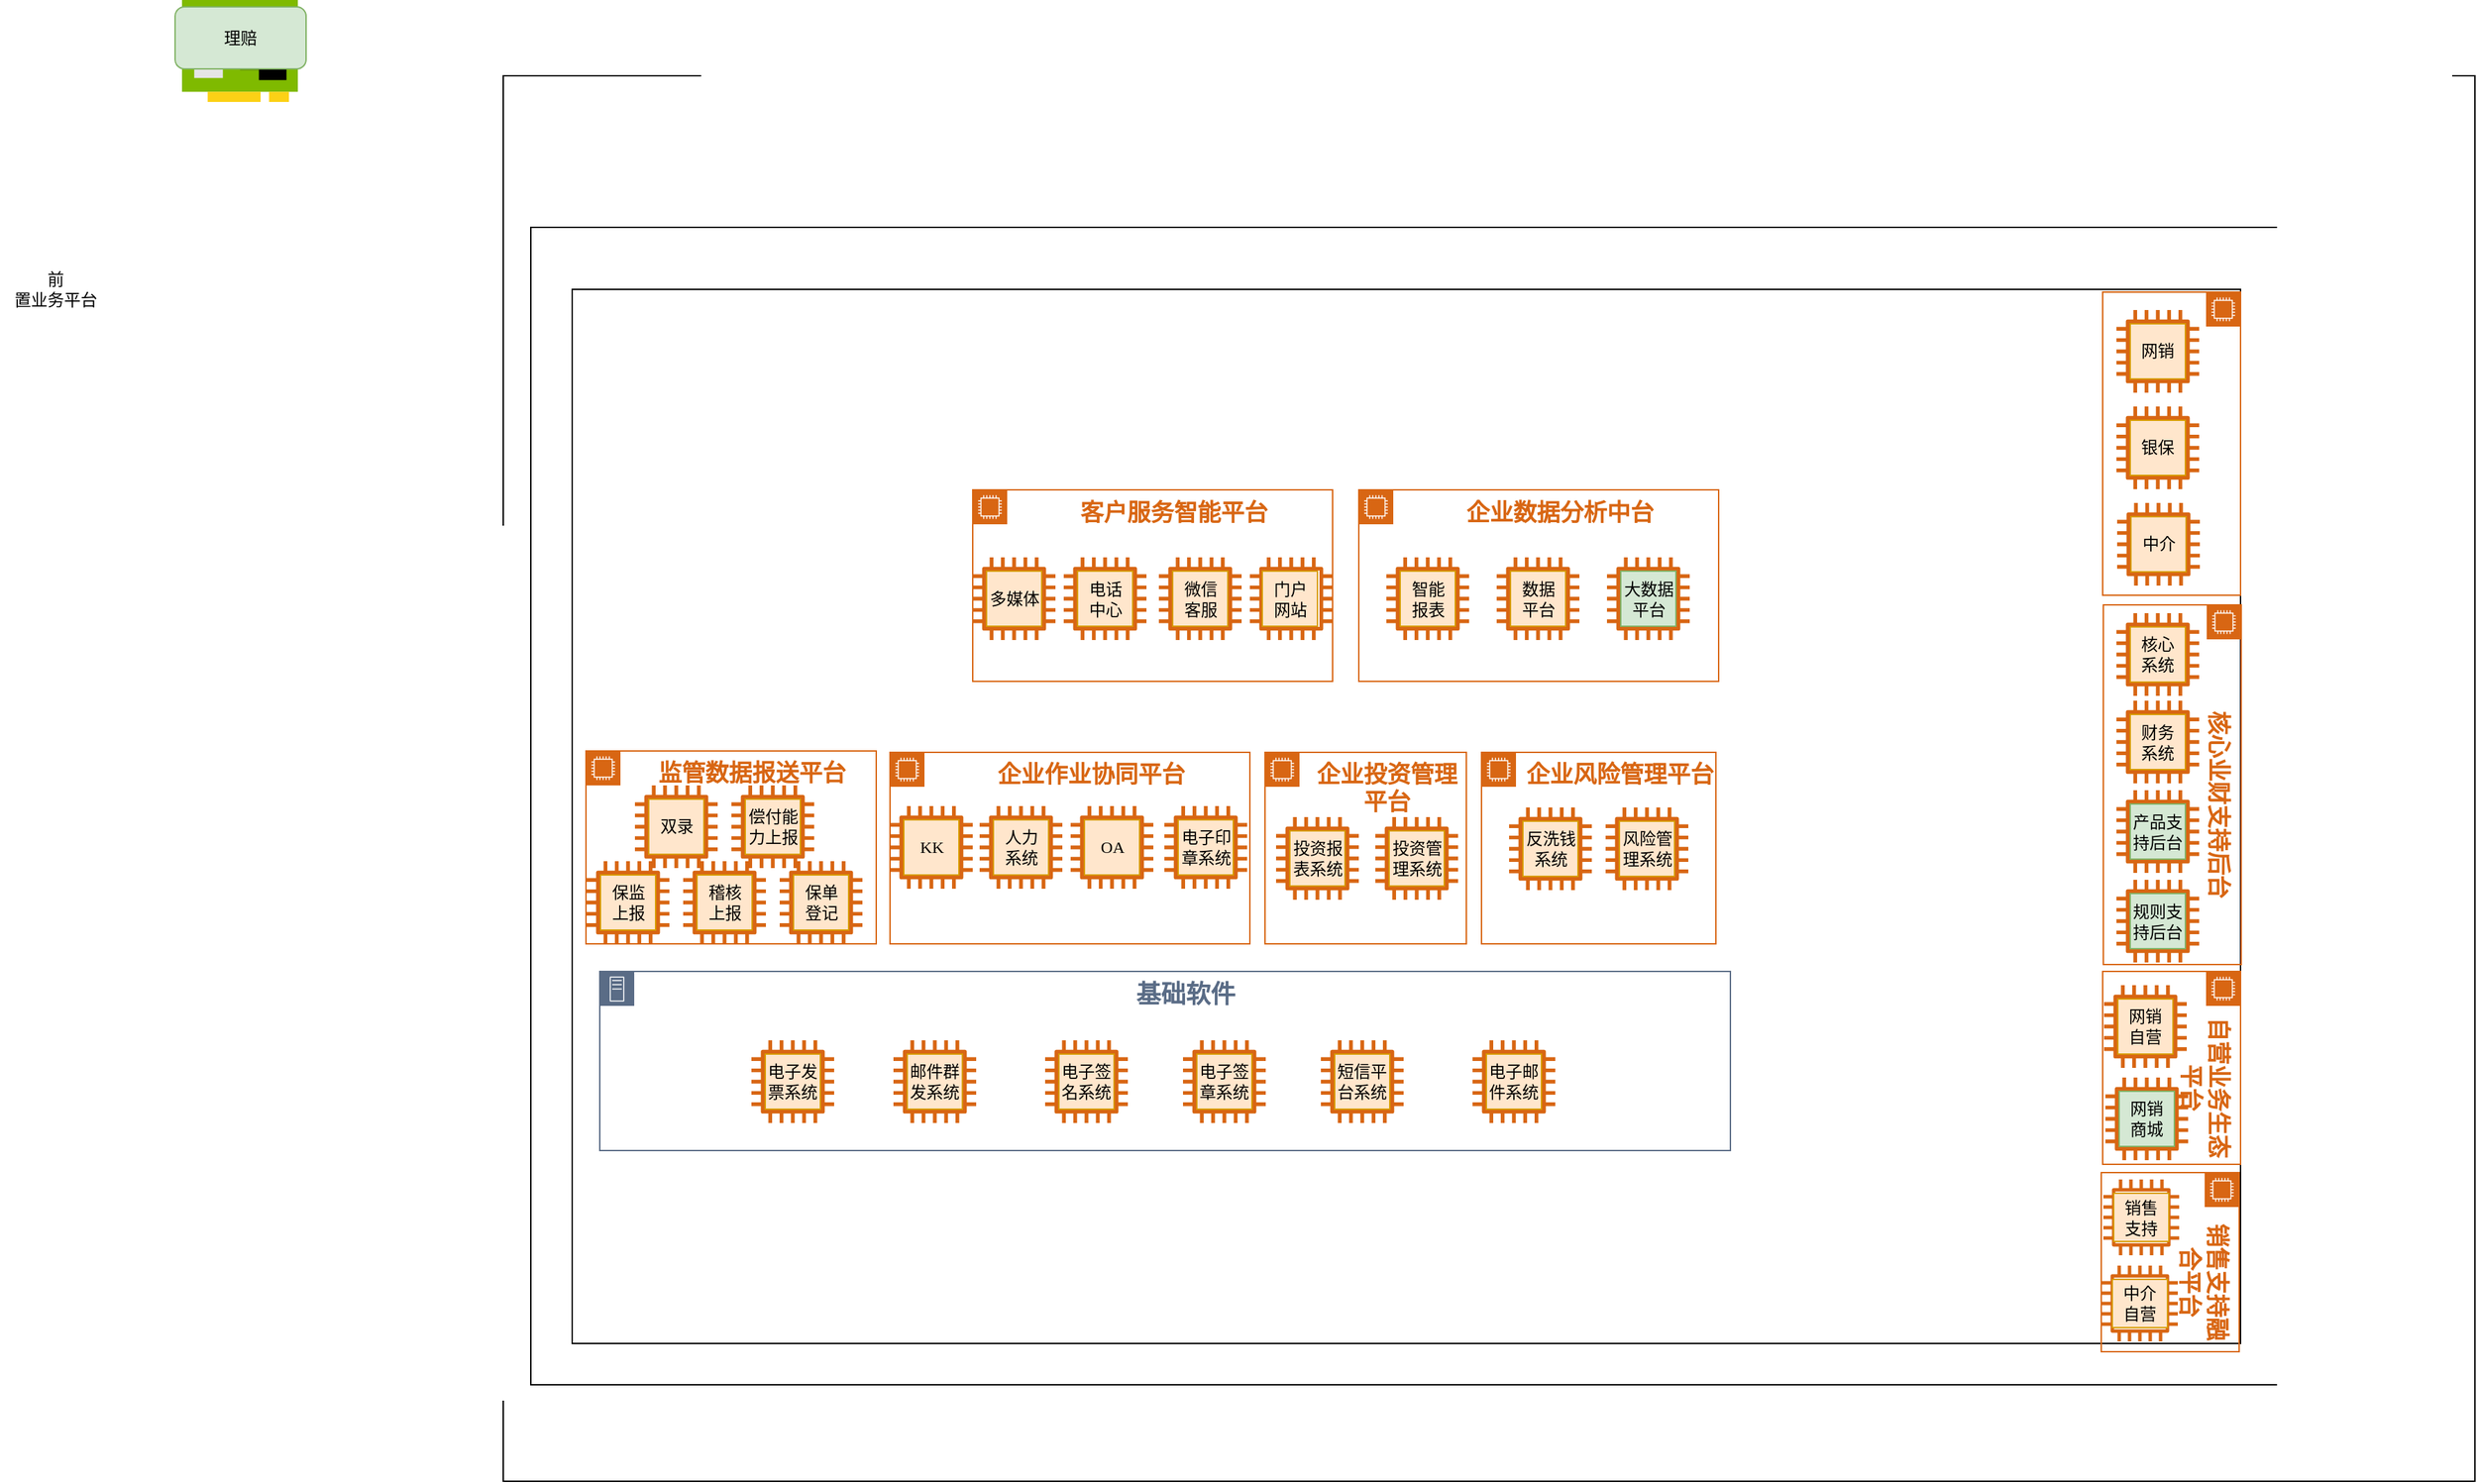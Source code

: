 <mxfile version="14.1.8" type="github">
  <diagram id="sYKwXVKbv2uJBlUBfK5V" name="第 1 页">
    <mxGraphModel dx="1086" dy="554" grid="1" gridSize="10" guides="1" tooltips="1" connect="0" arrows="1" fold="1" page="1" pageScale="1" pageWidth="1600" pageHeight="900" math="0" shadow="0">
      <root>
        <mxCell id="0" />
        <mxCell id="1" parent="0" />
        <mxCell id="cvLDwklnUyzjiHEsLTep-182" value="" style="verticalLabelPosition=bottom;verticalAlign=top;html=1;shape=mxgraph.basic.rect;fillColor2=none;strokeWidth=1;size=20;indent=5;" vertex="1" parent="1">
          <mxGeometry x="990" y="80" width="1430" height="1020" as="geometry" />
        </mxCell>
        <mxCell id="cvLDwklnUyzjiHEsLTep-164" value="" style="aspect=fixed;html=1;points=[];align=center;image;fontSize=12;image=img/lib/mscae/NetworkInterfaceCard.svg;rotation=90;" vertex="1" parent="1">
          <mxGeometry x="762" y="20" width="74" height="84.08" as="geometry" />
        </mxCell>
        <mxCell id="cvLDwklnUyzjiHEsLTep-167" value="理赔" style="rounded=1;whiteSpace=wrap;html=1;fillColor=#d5e8d4;strokeColor=#82b366;" vertex="1" parent="1">
          <mxGeometry x="752" y="30" width="95" height="45" as="geometry" />
        </mxCell>
        <mxCell id="cvLDwklnUyzjiHEsLTep-183" value="" style="verticalLabelPosition=bottom;verticalAlign=top;html=1;shape=mxgraph.basic.rect;fillColor2=none;strokeWidth=1;size=20;indent=5;" vertex="1" parent="1">
          <mxGeometry x="1010" y="190" width="1300" height="840" as="geometry" />
        </mxCell>
        <mxCell id="cvLDwklnUyzjiHEsLTep-184" value="" style="verticalLabelPosition=bottom;verticalAlign=top;html=1;shape=mxgraph.basic.rect;fillColor2=none;strokeWidth=1;size=20;indent=5;" vertex="1" parent="1">
          <mxGeometry x="1040" y="235" width="1210" height="765" as="geometry" />
        </mxCell>
        <mxCell id="cvLDwklnUyzjiHEsLTep-201" value="" style="points=[[0,0],[0.25,0],[0.5,0],[0.75,0],[1,0],[1,0.25],[1,0.5],[1,0.75],[1,1],[0.75,1],[0.5,1],[0.25,1],[0,1],[0,0.75],[0,0.5],[0,0.25]];outlineConnect=0;gradientColor=none;html=1;whiteSpace=wrap;fontSize=12;fontStyle=0;shape=mxgraph.aws4.group;grIcon=mxgraph.aws4.group_ec2_instance_contents;strokeColor=#D86613;fillColor=none;verticalAlign=top;align=center;spacingLeft=30;fontColor=#D86613;dashed=0;rotation=90;" vertex="1" parent="1">
          <mxGeometry x="2090" y="297" width="220" height="100" as="geometry" />
        </mxCell>
        <mxCell id="cvLDwklnUyzjiHEsLTep-208" value="" style="group" vertex="1" connectable="0" parent="1">
          <mxGeometry x="2160" y="250" width="60" height="60" as="geometry" />
        </mxCell>
        <mxCell id="cvLDwklnUyzjiHEsLTep-209" value="" style="outlineConnect=0;fontColor=#232F3E;gradientColor=none;fillColor=#D86613;strokeColor=none;dashed=0;verticalLabelPosition=bottom;verticalAlign=top;align=center;html=1;fontSize=12;fontStyle=0;aspect=fixed;pointerEvents=1;shape=mxgraph.aws4.instance2;labelBackgroundColor=none;" vertex="1" parent="cvLDwklnUyzjiHEsLTep-208">
          <mxGeometry width="60" height="60" as="geometry" />
        </mxCell>
        <mxCell id="cvLDwklnUyzjiHEsLTep-210" value="网销" style="whiteSpace=wrap;html=1;labelBackgroundColor=none;fontFamily=Comic Sans MS;fillColor=#ffe6cc;strokeColor=#d79b00;" vertex="1" parent="cvLDwklnUyzjiHEsLTep-208">
          <mxGeometry x="10" y="10" width="40" height="40" as="geometry" />
        </mxCell>
        <mxCell id="cvLDwklnUyzjiHEsLTep-213" value="&lt;b&gt;&lt;font style=&quot;font-size: 17px&quot;&gt;销售支持融合平台&lt;/font&gt;&lt;/b&gt;" style="points=[[0,0],[0.25,0],[0.5,0],[0.75,0],[1,0],[1,0.25],[1,0.5],[1,0.75],[1,1],[0.75,1],[0.5,1],[0.25,1],[0,1],[0,0.75],[0,0.5],[0,0.25]];outlineConnect=0;gradientColor=none;html=1;whiteSpace=wrap;fontSize=12;fontStyle=0;shape=mxgraph.aws4.group;grIcon=mxgraph.aws4.group_ec2_instance_contents;strokeColor=#D86613;fillColor=none;verticalAlign=top;align=center;spacingLeft=30;fontColor=#D86613;dashed=0;rotation=90;" vertex="1" parent="1">
          <mxGeometry x="2134" y="891" width="130" height="100" as="geometry" />
        </mxCell>
        <mxCell id="cvLDwklnUyzjiHEsLTep-214" value="" style="group" vertex="1" connectable="0" parent="1">
          <mxGeometry x="2147" y="943.5" width="60" height="55" as="geometry" />
        </mxCell>
        <mxCell id="cvLDwklnUyzjiHEsLTep-215" value="" style="outlineConnect=0;fontColor=#232F3E;gradientColor=none;fillColor=#D86613;strokeColor=none;dashed=0;verticalLabelPosition=bottom;verticalAlign=top;align=center;html=1;fontSize=12;fontStyle=0;aspect=fixed;pointerEvents=1;shape=mxgraph.aws4.instance2;labelBackgroundColor=none;" vertex="1" parent="cvLDwklnUyzjiHEsLTep-214">
          <mxGeometry width="60" height="55" as="geometry" />
        </mxCell>
        <mxCell id="cvLDwklnUyzjiHEsLTep-216" value="中介&lt;br&gt;自营" style="whiteSpace=wrap;html=1;labelBackgroundColor=none;fontFamily=Comic Sans MS;fillColor=#ffe6cc;strokeColor=#d79b00;" vertex="1" parent="cvLDwklnUyzjiHEsLTep-214">
          <mxGeometry x="10" y="10" width="40" height="35" as="geometry" />
        </mxCell>
        <mxCell id="cvLDwklnUyzjiHEsLTep-217" value="" style="group" vertex="1" connectable="0" parent="1">
          <mxGeometry x="2148" y="881" width="60" height="55" as="geometry" />
        </mxCell>
        <mxCell id="cvLDwklnUyzjiHEsLTep-218" value="" style="outlineConnect=0;fontColor=#232F3E;gradientColor=none;fillColor=#D86613;strokeColor=none;dashed=0;verticalLabelPosition=bottom;verticalAlign=top;align=center;html=1;fontSize=12;fontStyle=0;aspect=fixed;pointerEvents=1;shape=mxgraph.aws4.instance2;labelBackgroundColor=none;" vertex="1" parent="cvLDwklnUyzjiHEsLTep-217">
          <mxGeometry width="60" height="55" as="geometry" />
        </mxCell>
        <mxCell id="cvLDwklnUyzjiHEsLTep-219" value="销售&lt;br&gt;支持" style="whiteSpace=wrap;html=1;labelBackgroundColor=none;fontFamily=Comic Sans MS;fillColor=#ffe6cc;strokeColor=#d79b00;" vertex="1" parent="cvLDwklnUyzjiHEsLTep-217">
          <mxGeometry x="10" y="10" width="40" height="35" as="geometry" />
        </mxCell>
        <mxCell id="cvLDwklnUyzjiHEsLTep-227" value="&lt;b&gt;&lt;font style=&quot;font-size: 17px&quot;&gt;自营业务生态平台&lt;/font&gt;&lt;/b&gt;" style="points=[[0,0],[0.25,0],[0.5,0],[0.75,0],[1,0],[1,0.25],[1,0.5],[1,0.75],[1,1],[0.75,1],[0.5,1],[0.25,1],[0,1],[0,0.75],[0,0.5],[0,0.25]];outlineConnect=0;gradientColor=none;html=1;whiteSpace=wrap;fontSize=12;fontStyle=0;shape=mxgraph.aws4.group;grIcon=mxgraph.aws4.group_ec2_instance_contents;strokeColor=#D86613;fillColor=none;verticalAlign=top;align=center;spacingLeft=30;fontColor=#D86613;dashed=0;rotation=90;" vertex="1" parent="1">
          <mxGeometry x="2130" y="750" width="140" height="100" as="geometry" />
        </mxCell>
        <mxCell id="cvLDwklnUyzjiHEsLTep-228" value="" style="group" vertex="1" connectable="0" parent="1">
          <mxGeometry x="2151" y="740" width="60" height="60" as="geometry" />
        </mxCell>
        <mxCell id="cvLDwklnUyzjiHEsLTep-229" value="" style="outlineConnect=0;fontColor=#232F3E;gradientColor=none;fillColor=#D86613;strokeColor=none;dashed=0;verticalLabelPosition=bottom;verticalAlign=top;align=center;html=1;fontSize=12;fontStyle=0;aspect=fixed;pointerEvents=1;shape=mxgraph.aws4.instance2;labelBackgroundColor=none;" vertex="1" parent="cvLDwklnUyzjiHEsLTep-228">
          <mxGeometry width="60" height="60" as="geometry" />
        </mxCell>
        <mxCell id="cvLDwklnUyzjiHEsLTep-230" value="网销&lt;br&gt;自营" style="whiteSpace=wrap;html=1;labelBackgroundColor=none;fontFamily=Comic Sans MS;fillColor=#ffe6cc;strokeColor=#d79b00;" vertex="1" parent="cvLDwklnUyzjiHEsLTep-228">
          <mxGeometry x="10" y="10" width="40" height="40" as="geometry" />
        </mxCell>
        <mxCell id="cvLDwklnUyzjiHEsLTep-231" value="" style="group" vertex="1" connectable="0" parent="1">
          <mxGeometry x="2152" y="807" width="60" height="60" as="geometry" />
        </mxCell>
        <mxCell id="cvLDwklnUyzjiHEsLTep-232" value="" style="outlineConnect=0;fontColor=#232F3E;gradientColor=none;fillColor=#D86613;strokeColor=none;dashed=0;verticalLabelPosition=bottom;verticalAlign=top;align=center;html=1;fontSize=12;fontStyle=0;aspect=fixed;pointerEvents=1;shape=mxgraph.aws4.instance2;labelBackgroundColor=none;" vertex="1" parent="cvLDwklnUyzjiHEsLTep-231">
          <mxGeometry width="60" height="60" as="geometry" />
        </mxCell>
        <mxCell id="cvLDwklnUyzjiHEsLTep-233" value="网销&lt;br&gt;商城" style="whiteSpace=wrap;html=1;labelBackgroundColor=none;fontFamily=Comic Sans MS;fillColor=#d5e8d4;strokeColor=#82b366;" vertex="1" parent="cvLDwklnUyzjiHEsLTep-231">
          <mxGeometry x="10" y="10" width="40" height="40" as="geometry" />
        </mxCell>
        <mxCell id="cvLDwklnUyzjiHEsLTep-234" value="&lt;b&gt;&lt;font style=&quot;font-size: 17px&quot;&gt;核心业财支持后台&lt;/font&gt;&lt;/b&gt;" style="points=[[0,0],[0.25,0],[0.5,0],[0.75,0],[1,0],[1,0.25],[1,0.5],[1,0.75],[1,1],[0.75,1],[0.5,1],[0.25,1],[0,1],[0,0.75],[0,0.5],[0,0.25]];outlineConnect=0;gradientColor=none;html=1;whiteSpace=wrap;fontSize=12;fontStyle=0;shape=mxgraph.aws4.group;grIcon=mxgraph.aws4.group_ec2_instance_contents;strokeColor=#D86613;fillColor=none;verticalAlign=top;align=center;spacingLeft=30;fontColor=#D86613;dashed=0;rotation=90;" vertex="1" parent="1">
          <mxGeometry x="2070" y="544.5" width="261" height="100" as="geometry" />
        </mxCell>
        <mxCell id="cvLDwklnUyzjiHEsLTep-235" value="&lt;b&gt;&lt;font style=&quot;font-size: 17px&quot;&gt;客户服务智能平台&lt;/font&gt;&lt;/b&gt;" style="points=[[0,0],[0.25,0],[0.5,0],[0.75,0],[1,0],[1,0.25],[1,0.5],[1,0.75],[1,1],[0.75,1],[0.5,1],[0.25,1],[0,1],[0,0.75],[0,0.5],[0,0.25]];outlineConnect=0;gradientColor=none;html=1;whiteSpace=wrap;fontSize=12;fontStyle=0;shape=mxgraph.aws4.group;grIcon=mxgraph.aws4.group_ec2_instance_contents;strokeColor=#D86613;fillColor=none;verticalAlign=top;align=center;spacingLeft=30;fontColor=#D86613;dashed=0;" vertex="1" parent="1">
          <mxGeometry x="1330.5" y="380.5" width="261" height="139" as="geometry" />
        </mxCell>
        <mxCell id="cvLDwklnUyzjiHEsLTep-236" value="&lt;b&gt;&lt;font style=&quot;font-size: 17px&quot;&gt;企业数据分析中台&lt;/font&gt;&lt;/b&gt;" style="points=[[0,0],[0.25,0],[0.5,0],[0.75,0],[1,0],[1,0.25],[1,0.5],[1,0.75],[1,1],[0.75,1],[0.5,1],[0.25,1],[0,1],[0,0.75],[0,0.5],[0,0.25]];outlineConnect=0;gradientColor=none;html=1;whiteSpace=wrap;fontSize=12;fontStyle=0;shape=mxgraph.aws4.group;grIcon=mxgraph.aws4.group_ec2_instance_contents;strokeColor=#D86613;fillColor=none;verticalAlign=top;align=center;spacingLeft=30;fontColor=#D86613;dashed=0;" vertex="1" parent="1">
          <mxGeometry x="1610.5" y="380.5" width="261" height="139" as="geometry" />
        </mxCell>
        <mxCell id="cvLDwklnUyzjiHEsLTep-237" value="" style="group" vertex="1" connectable="0" parent="1">
          <mxGeometry x="2160" y="470" width="60" height="60" as="geometry" />
        </mxCell>
        <mxCell id="cvLDwklnUyzjiHEsLTep-238" value="" style="outlineConnect=0;fontColor=#232F3E;gradientColor=none;fillColor=#D86613;strokeColor=none;dashed=0;verticalLabelPosition=bottom;verticalAlign=top;align=center;html=1;fontSize=12;fontStyle=0;aspect=fixed;pointerEvents=1;shape=mxgraph.aws4.instance2;labelBackgroundColor=none;" vertex="1" parent="cvLDwklnUyzjiHEsLTep-237">
          <mxGeometry width="60" height="60" as="geometry" />
        </mxCell>
        <mxCell id="cvLDwklnUyzjiHEsLTep-239" value="核心&lt;br&gt;系统" style="whiteSpace=wrap;html=1;labelBackgroundColor=none;fontFamily=Comic Sans MS;fillColor=#ffe6cc;strokeColor=#d79b00;" vertex="1" parent="cvLDwklnUyzjiHEsLTep-237">
          <mxGeometry x="10" y="10" width="40" height="40" as="geometry" />
        </mxCell>
        <mxCell id="cvLDwklnUyzjiHEsLTep-240" value="" style="group" vertex="1" connectable="0" parent="1">
          <mxGeometry x="2160" y="533.5" width="60" height="60" as="geometry" />
        </mxCell>
        <mxCell id="cvLDwklnUyzjiHEsLTep-241" value="" style="outlineConnect=0;fontColor=#232F3E;gradientColor=none;fillColor=#D86613;strokeColor=none;dashed=0;verticalLabelPosition=bottom;verticalAlign=top;align=center;html=1;fontSize=12;fontStyle=0;aspect=fixed;pointerEvents=1;shape=mxgraph.aws4.instance2;labelBackgroundColor=none;" vertex="1" parent="cvLDwklnUyzjiHEsLTep-240">
          <mxGeometry width="60" height="60" as="geometry" />
        </mxCell>
        <mxCell id="cvLDwklnUyzjiHEsLTep-242" value="财务&lt;br&gt;系统" style="whiteSpace=wrap;html=1;labelBackgroundColor=none;fontFamily=Comic Sans MS;fillColor=#ffe6cc;strokeColor=#d79b00;" vertex="1" parent="cvLDwklnUyzjiHEsLTep-240">
          <mxGeometry x="10" y="10" width="40" height="40" as="geometry" />
        </mxCell>
        <mxCell id="cvLDwklnUyzjiHEsLTep-243" value="" style="group" vertex="1" connectable="0" parent="1">
          <mxGeometry x="1330.5" y="429.5" width="60" height="60" as="geometry" />
        </mxCell>
        <mxCell id="cvLDwklnUyzjiHEsLTep-244" value="" style="outlineConnect=0;fontColor=#232F3E;gradientColor=none;fillColor=#D86613;strokeColor=none;dashed=0;verticalLabelPosition=bottom;verticalAlign=top;align=center;html=1;fontSize=12;fontStyle=0;aspect=fixed;pointerEvents=1;shape=mxgraph.aws4.instance2;labelBackgroundColor=none;" vertex="1" parent="cvLDwklnUyzjiHEsLTep-243">
          <mxGeometry width="60" height="60" as="geometry" />
        </mxCell>
        <mxCell id="cvLDwklnUyzjiHEsLTep-245" value="多媒体" style="whiteSpace=wrap;html=1;labelBackgroundColor=none;fontFamily=Comic Sans MS;fillColor=#ffe6cc;strokeColor=#d79b00;" vertex="1" parent="cvLDwklnUyzjiHEsLTep-243">
          <mxGeometry x="10" y="10" width="40" height="40" as="geometry" />
        </mxCell>
        <mxCell id="cvLDwklnUyzjiHEsLTep-246" value="" style="group" vertex="1" connectable="0" parent="1">
          <mxGeometry x="1396.5" y="429.5" width="60" height="60" as="geometry" />
        </mxCell>
        <mxCell id="cvLDwklnUyzjiHEsLTep-247" value="" style="outlineConnect=0;fontColor=#232F3E;gradientColor=none;fillColor=#D86613;strokeColor=none;dashed=0;verticalLabelPosition=bottom;verticalAlign=top;align=center;html=1;fontSize=12;fontStyle=0;aspect=fixed;pointerEvents=1;shape=mxgraph.aws4.instance2;labelBackgroundColor=none;" vertex="1" parent="cvLDwklnUyzjiHEsLTep-246">
          <mxGeometry width="60" height="60" as="geometry" />
        </mxCell>
        <mxCell id="cvLDwklnUyzjiHEsLTep-248" value="电话&lt;br&gt;中心" style="whiteSpace=wrap;html=1;labelBackgroundColor=none;fontFamily=Comic Sans MS;fillColor=#ffe6cc;strokeColor=#d79b00;" vertex="1" parent="cvLDwklnUyzjiHEsLTep-246">
          <mxGeometry x="10" y="10" width="40" height="40" as="geometry" />
        </mxCell>
        <mxCell id="cvLDwklnUyzjiHEsLTep-249" value="" style="group" vertex="1" connectable="0" parent="1">
          <mxGeometry x="1465.5" y="429.5" width="60" height="60" as="geometry" />
        </mxCell>
        <mxCell id="cvLDwklnUyzjiHEsLTep-250" value="" style="outlineConnect=0;fontColor=#232F3E;gradientColor=none;fillColor=#D86613;strokeColor=none;dashed=0;verticalLabelPosition=bottom;verticalAlign=top;align=center;html=1;fontSize=12;fontStyle=0;aspect=fixed;pointerEvents=1;shape=mxgraph.aws4.instance2;labelBackgroundColor=none;" vertex="1" parent="cvLDwklnUyzjiHEsLTep-249">
          <mxGeometry width="60" height="60" as="geometry" />
        </mxCell>
        <mxCell id="cvLDwklnUyzjiHEsLTep-251" value="微信&lt;br&gt;客服&lt;br&gt;" style="whiteSpace=wrap;html=1;labelBackgroundColor=none;fontFamily=Comic Sans MS;fillColor=#ffe6cc;strokeColor=#d79b00;" vertex="1" parent="cvLDwklnUyzjiHEsLTep-249">
          <mxGeometry x="10" y="10" width="40" height="40" as="geometry" />
        </mxCell>
        <mxCell id="cvLDwklnUyzjiHEsLTep-252" value="" style="group" vertex="1" connectable="0" parent="1">
          <mxGeometry x="1531.5" y="429.5" width="60" height="60" as="geometry" />
        </mxCell>
        <mxCell id="cvLDwklnUyzjiHEsLTep-253" value="" style="outlineConnect=0;fontColor=#232F3E;gradientColor=none;fillColor=#D86613;strokeColor=none;dashed=0;verticalLabelPosition=bottom;verticalAlign=top;align=center;html=1;fontSize=12;fontStyle=0;aspect=fixed;pointerEvents=1;shape=mxgraph.aws4.instance2;labelBackgroundColor=none;" vertex="1" parent="cvLDwklnUyzjiHEsLTep-252">
          <mxGeometry width="60" height="60" as="geometry" />
        </mxCell>
        <mxCell id="cvLDwklnUyzjiHEsLTep-254" value="门户&lt;br&gt;网站" style="whiteSpace=wrap;html=1;labelBackgroundColor=none;fontFamily=Comic Sans MS;fillColor=#ffe6cc;strokeColor=#d79b00;" vertex="1" parent="cvLDwklnUyzjiHEsLTep-252">
          <mxGeometry x="9" y="10" width="40" height="40" as="geometry" />
        </mxCell>
        <mxCell id="cvLDwklnUyzjiHEsLTep-255" value="" style="group" vertex="1" connectable="0" parent="1">
          <mxGeometry x="1630.5" y="429.5" width="60" height="60" as="geometry" />
        </mxCell>
        <mxCell id="cvLDwklnUyzjiHEsLTep-256" value="" style="outlineConnect=0;fontColor=#232F3E;gradientColor=none;fillColor=#D86613;strokeColor=none;dashed=0;verticalLabelPosition=bottom;verticalAlign=top;align=center;html=1;fontSize=12;fontStyle=0;aspect=fixed;pointerEvents=1;shape=mxgraph.aws4.instance2;labelBackgroundColor=none;" vertex="1" parent="cvLDwklnUyzjiHEsLTep-255">
          <mxGeometry width="60" height="60" as="geometry" />
        </mxCell>
        <mxCell id="cvLDwklnUyzjiHEsLTep-257" value="智能&lt;br&gt;报表" style="whiteSpace=wrap;html=1;labelBackgroundColor=none;fontFamily=Comic Sans MS;fillColor=#ffe6cc;strokeColor=#d79b00;" vertex="1" parent="cvLDwklnUyzjiHEsLTep-255">
          <mxGeometry x="10" y="10" width="40" height="40" as="geometry" />
        </mxCell>
        <mxCell id="cvLDwklnUyzjiHEsLTep-258" value="" style="group" vertex="1" connectable="0" parent="1">
          <mxGeometry x="1710.5" y="429.5" width="60" height="60" as="geometry" />
        </mxCell>
        <mxCell id="cvLDwklnUyzjiHEsLTep-259" value="" style="outlineConnect=0;fontColor=#232F3E;gradientColor=none;fillColor=#D86613;strokeColor=none;dashed=0;verticalLabelPosition=bottom;verticalAlign=top;align=center;html=1;fontSize=12;fontStyle=0;aspect=fixed;pointerEvents=1;shape=mxgraph.aws4.instance2;labelBackgroundColor=none;" vertex="1" parent="cvLDwklnUyzjiHEsLTep-258">
          <mxGeometry width="60" height="60" as="geometry" />
        </mxCell>
        <mxCell id="cvLDwklnUyzjiHEsLTep-260" value="数据&lt;br&gt;平台" style="whiteSpace=wrap;html=1;labelBackgroundColor=none;fontFamily=Comic Sans MS;fillColor=#ffe6cc;strokeColor=#d79b00;" vertex="1" parent="cvLDwklnUyzjiHEsLTep-258">
          <mxGeometry x="10" y="10" width="40" height="40" as="geometry" />
        </mxCell>
        <mxCell id="cvLDwklnUyzjiHEsLTep-261" value="" style="group" vertex="1" connectable="0" parent="1">
          <mxGeometry x="2160" y="598.5" width="60" height="60" as="geometry" />
        </mxCell>
        <mxCell id="cvLDwklnUyzjiHEsLTep-262" value="" style="outlineConnect=0;fontColor=#232F3E;gradientColor=none;fillColor=#D86613;strokeColor=none;dashed=0;verticalLabelPosition=bottom;verticalAlign=top;align=center;html=1;fontSize=12;fontStyle=0;aspect=fixed;pointerEvents=1;shape=mxgraph.aws4.instance2;labelBackgroundColor=none;" vertex="1" parent="cvLDwklnUyzjiHEsLTep-261">
          <mxGeometry width="60" height="60" as="geometry" />
        </mxCell>
        <mxCell id="cvLDwklnUyzjiHEsLTep-263" value="产品支持后台" style="whiteSpace=wrap;html=1;labelBackgroundColor=none;fontFamily=Comic Sans MS;fillColor=#d5e8d4;strokeColor=#82b366;" vertex="1" parent="cvLDwklnUyzjiHEsLTep-261">
          <mxGeometry x="10" y="10" width="40" height="40" as="geometry" />
        </mxCell>
        <mxCell id="cvLDwklnUyzjiHEsLTep-264" value="" style="group" vertex="1" connectable="0" parent="1">
          <mxGeometry x="2160" y="663.5" width="60" height="60" as="geometry" />
        </mxCell>
        <mxCell id="cvLDwklnUyzjiHEsLTep-265" value="" style="outlineConnect=0;fontColor=#232F3E;gradientColor=none;fillColor=#D86613;strokeColor=none;dashed=0;verticalLabelPosition=bottom;verticalAlign=top;align=center;html=1;fontSize=12;fontStyle=0;aspect=fixed;pointerEvents=1;shape=mxgraph.aws4.instance2;labelBackgroundColor=none;" vertex="1" parent="cvLDwklnUyzjiHEsLTep-264">
          <mxGeometry width="60" height="60" as="geometry" />
        </mxCell>
        <mxCell id="cvLDwklnUyzjiHEsLTep-266" value="规则支持后台" style="whiteSpace=wrap;html=1;labelBackgroundColor=none;fontFamily=Comic Sans MS;fillColor=#d5e8d4;strokeColor=#82b366;" vertex="1" parent="cvLDwklnUyzjiHEsLTep-264">
          <mxGeometry x="10" y="10" width="40" height="40" as="geometry" />
        </mxCell>
        <mxCell id="cvLDwklnUyzjiHEsLTep-267" value="" style="group" vertex="1" connectable="0" parent="1">
          <mxGeometry x="1790.5" y="429.5" width="60" height="60" as="geometry" />
        </mxCell>
        <mxCell id="cvLDwklnUyzjiHEsLTep-268" value="" style="outlineConnect=0;fontColor=#232F3E;gradientColor=none;fillColor=#D86613;strokeColor=none;dashed=0;verticalLabelPosition=bottom;verticalAlign=top;align=center;html=1;fontSize=12;fontStyle=0;aspect=fixed;pointerEvents=1;shape=mxgraph.aws4.instance2;labelBackgroundColor=none;" vertex="1" parent="cvLDwklnUyzjiHEsLTep-267">
          <mxGeometry width="60" height="60" as="geometry" />
        </mxCell>
        <mxCell id="cvLDwklnUyzjiHEsLTep-269" value="大数据&lt;br&gt;平台" style="whiteSpace=wrap;html=1;labelBackgroundColor=none;fontFamily=Comic Sans MS;fillColor=#d5e8d4;strokeColor=#82b366;" vertex="1" parent="cvLDwklnUyzjiHEsLTep-267">
          <mxGeometry x="10" y="10" width="40" height="40" as="geometry" />
        </mxCell>
        <mxCell id="cvLDwklnUyzjiHEsLTep-270" value="&lt;b&gt;&lt;font style=&quot;font-size: 17px&quot;&gt;监管数据报送平台&lt;/font&gt;&lt;/b&gt;" style="points=[[0,0],[0.25,0],[0.5,0],[0.75,0],[1,0],[1,0.25],[1,0.5],[1,0.75],[1,1],[0.75,1],[0.5,1],[0.25,1],[0,1],[0,0.75],[0,0.5],[0,0.25]];outlineConnect=0;gradientColor=none;html=1;whiteSpace=wrap;fontSize=12;fontStyle=0;shape=mxgraph.aws4.group;grIcon=mxgraph.aws4.group_ec2_instance_contents;strokeColor=#D86613;fillColor=none;verticalAlign=top;align=center;spacingLeft=30;fontColor=#D86613;dashed=0;" vertex="1" parent="1">
          <mxGeometry x="1050" y="570" width="210.5" height="140" as="geometry" />
        </mxCell>
        <mxCell id="cvLDwklnUyzjiHEsLTep-271" value="&lt;b&gt;&lt;font style=&quot;font-size: 17px&quot;&gt;企业作业协同平台&lt;/font&gt;&lt;/b&gt;" style="points=[[0,0],[0.25,0],[0.5,0],[0.75,0],[1,0],[1,0.25],[1,0.5],[1,0.75],[1,1],[0.75,1],[0.5,1],[0.25,1],[0,1],[0,0.75],[0,0.5],[0,0.25]];outlineConnect=0;gradientColor=none;html=1;whiteSpace=wrap;fontSize=12;fontStyle=0;shape=mxgraph.aws4.group;grIcon=mxgraph.aws4.group_ec2_instance_contents;strokeColor=#D86613;fillColor=none;verticalAlign=top;align=center;spacingLeft=30;fontColor=#D86613;dashed=0;" vertex="1" parent="1">
          <mxGeometry x="1270.5" y="571" width="261" height="139" as="geometry" />
        </mxCell>
        <mxCell id="cvLDwklnUyzjiHEsLTep-272" value="&lt;b&gt;&lt;font style=&quot;font-size: 17px&quot;&gt;企业投资管理平台&lt;/font&gt;&lt;/b&gt;" style="points=[[0,0],[0.25,0],[0.5,0],[0.75,0],[1,0],[1,0.25],[1,0.5],[1,0.75],[1,1],[0.75,1],[0.5,1],[0.25,1],[0,1],[0,0.75],[0,0.5],[0,0.25]];outlineConnect=0;gradientColor=none;html=1;whiteSpace=wrap;fontSize=12;fontStyle=0;shape=mxgraph.aws4.group;grIcon=mxgraph.aws4.group_ec2_instance_contents;strokeColor=#D86613;fillColor=none;verticalAlign=top;align=center;spacingLeft=30;fontColor=#D86613;dashed=0;" vertex="1" parent="1">
          <mxGeometry x="1542.5" y="571" width="146" height="139" as="geometry" />
        </mxCell>
        <mxCell id="cvLDwklnUyzjiHEsLTep-273" value="&lt;b&gt;&lt;font style=&quot;font-size: 17px&quot;&gt;企业风险管理平台&lt;/font&gt;&lt;/b&gt;" style="points=[[0,0],[0.25,0],[0.5,0],[0.75,0],[1,0],[1,0.25],[1,0.5],[1,0.75],[1,1],[0.75,1],[0.5,1],[0.25,1],[0,1],[0,0.75],[0,0.5],[0,0.25]];outlineConnect=0;gradientColor=none;html=1;whiteSpace=wrap;fontSize=12;fontStyle=0;shape=mxgraph.aws4.group;grIcon=mxgraph.aws4.group_ec2_instance_contents;strokeColor=#D86613;fillColor=none;verticalAlign=top;align=center;spacingLeft=30;fontColor=#D86613;dashed=0;" vertex="1" parent="1">
          <mxGeometry x="1699.5" y="571" width="170" height="139" as="geometry" />
        </mxCell>
        <mxCell id="cvLDwklnUyzjiHEsLTep-274" value="" style="group" vertex="1" connectable="0" parent="1">
          <mxGeometry x="1050.5" y="650" width="60" height="60" as="geometry" />
        </mxCell>
        <mxCell id="cvLDwklnUyzjiHEsLTep-275" value="" style="outlineConnect=0;fontColor=#232F3E;gradientColor=none;fillColor=#D86613;strokeColor=none;dashed=0;verticalLabelPosition=bottom;verticalAlign=top;align=center;html=1;fontSize=12;fontStyle=0;aspect=fixed;pointerEvents=1;shape=mxgraph.aws4.instance2;labelBackgroundColor=none;" vertex="1" parent="cvLDwklnUyzjiHEsLTep-274">
          <mxGeometry width="60" height="60" as="geometry" />
        </mxCell>
        <mxCell id="cvLDwklnUyzjiHEsLTep-276" value="保监&lt;br&gt;上报" style="whiteSpace=wrap;html=1;labelBackgroundColor=none;fontFamily=Comic Sans MS;fillColor=#ffe6cc;strokeColor=#d79b00;" vertex="1" parent="cvLDwklnUyzjiHEsLTep-274">
          <mxGeometry x="10" y="10" width="40" height="40" as="geometry" />
        </mxCell>
        <mxCell id="cvLDwklnUyzjiHEsLTep-277" value="" style="group" vertex="1" connectable="0" parent="1">
          <mxGeometry x="1120.5" y="650" width="60" height="60" as="geometry" />
        </mxCell>
        <mxCell id="cvLDwklnUyzjiHEsLTep-278" value="" style="outlineConnect=0;fontColor=#232F3E;gradientColor=none;fillColor=#D86613;strokeColor=none;dashed=0;verticalLabelPosition=bottom;verticalAlign=top;align=center;html=1;fontSize=12;fontStyle=0;aspect=fixed;pointerEvents=1;shape=mxgraph.aws4.instance2;labelBackgroundColor=none;" vertex="1" parent="cvLDwklnUyzjiHEsLTep-277">
          <mxGeometry width="60" height="60" as="geometry" />
        </mxCell>
        <mxCell id="cvLDwklnUyzjiHEsLTep-279" value="稽核&lt;br&gt;上报" style="whiteSpace=wrap;html=1;labelBackgroundColor=none;fontFamily=Comic Sans MS;fillColor=#ffe6cc;strokeColor=#d79b00;" vertex="1" parent="cvLDwklnUyzjiHEsLTep-277">
          <mxGeometry x="10" y="10" width="40" height="40" as="geometry" />
        </mxCell>
        <mxCell id="cvLDwklnUyzjiHEsLTep-280" value="" style="group" vertex="1" connectable="0" parent="1">
          <mxGeometry x="1190.5" y="650" width="60" height="60" as="geometry" />
        </mxCell>
        <mxCell id="cvLDwklnUyzjiHEsLTep-281" value="" style="outlineConnect=0;fontColor=#232F3E;gradientColor=none;fillColor=#D86613;strokeColor=none;dashed=0;verticalLabelPosition=bottom;verticalAlign=top;align=center;html=1;fontSize=12;fontStyle=0;aspect=fixed;pointerEvents=1;shape=mxgraph.aws4.instance2;labelBackgroundColor=none;" vertex="1" parent="cvLDwklnUyzjiHEsLTep-280">
          <mxGeometry width="60" height="60" as="geometry" />
        </mxCell>
        <mxCell id="cvLDwklnUyzjiHEsLTep-282" value="保单&lt;br&gt;登记" style="whiteSpace=wrap;html=1;labelBackgroundColor=none;fontFamily=Comic Sans MS;fillColor=#ffe6cc;strokeColor=#d79b00;" vertex="1" parent="cvLDwklnUyzjiHEsLTep-280">
          <mxGeometry x="10" y="10" width="40" height="40" as="geometry" />
        </mxCell>
        <mxCell id="cvLDwklnUyzjiHEsLTep-283" value="" style="group" vertex="1" connectable="0" parent="1">
          <mxGeometry x="1085.5" y="595" width="60" height="60" as="geometry" />
        </mxCell>
        <mxCell id="cvLDwklnUyzjiHEsLTep-284" value="" style="outlineConnect=0;fontColor=#232F3E;gradientColor=none;fillColor=#D86613;strokeColor=none;dashed=0;verticalLabelPosition=bottom;verticalAlign=top;align=center;html=1;fontSize=12;fontStyle=0;aspect=fixed;pointerEvents=1;shape=mxgraph.aws4.instance2;labelBackgroundColor=none;" vertex="1" parent="cvLDwklnUyzjiHEsLTep-283">
          <mxGeometry width="60" height="60" as="geometry" />
        </mxCell>
        <mxCell id="cvLDwklnUyzjiHEsLTep-285" value="双录" style="whiteSpace=wrap;html=1;labelBackgroundColor=none;fontFamily=Comic Sans MS;fillColor=#ffe6cc;strokeColor=#d79b00;" vertex="1" parent="cvLDwklnUyzjiHEsLTep-283">
          <mxGeometry x="10" y="10" width="40" height="40" as="geometry" />
        </mxCell>
        <mxCell id="cvLDwklnUyzjiHEsLTep-286" value="" style="group" vertex="1" connectable="0" parent="1">
          <mxGeometry x="1155.5" y="595" width="60" height="60" as="geometry" />
        </mxCell>
        <mxCell id="cvLDwklnUyzjiHEsLTep-287" value="" style="outlineConnect=0;fontColor=#232F3E;gradientColor=none;fillColor=#D86613;strokeColor=none;dashed=0;verticalLabelPosition=bottom;verticalAlign=top;align=center;html=1;fontSize=12;fontStyle=0;aspect=fixed;pointerEvents=1;shape=mxgraph.aws4.instance2;labelBackgroundColor=none;" vertex="1" parent="cvLDwklnUyzjiHEsLTep-286">
          <mxGeometry width="60" height="60" as="geometry" />
        </mxCell>
        <mxCell id="cvLDwklnUyzjiHEsLTep-288" value="偿付能力上报" style="whiteSpace=wrap;html=1;labelBackgroundColor=none;fontFamily=Comic Sans MS;fillColor=#ffe6cc;strokeColor=#d79b00;align=center;" vertex="1" parent="cvLDwklnUyzjiHEsLTep-286">
          <mxGeometry x="10" y="10" width="40" height="40" as="geometry" />
        </mxCell>
        <mxCell id="cvLDwklnUyzjiHEsLTep-289" value="" style="group" vertex="1" connectable="0" parent="1">
          <mxGeometry x="1270.5" y="610" width="60" height="60" as="geometry" />
        </mxCell>
        <mxCell id="cvLDwklnUyzjiHEsLTep-290" value="" style="outlineConnect=0;fontColor=#232F3E;gradientColor=none;fillColor=#D86613;strokeColor=none;dashed=0;verticalLabelPosition=bottom;verticalAlign=top;align=center;html=1;fontSize=12;fontStyle=0;aspect=fixed;pointerEvents=1;shape=mxgraph.aws4.instance2;labelBackgroundColor=none;" vertex="1" parent="cvLDwklnUyzjiHEsLTep-289">
          <mxGeometry width="60" height="60" as="geometry" />
        </mxCell>
        <mxCell id="cvLDwklnUyzjiHEsLTep-291" value="KK" style="whiteSpace=wrap;html=1;labelBackgroundColor=none;fontFamily=Comic Sans MS;fillColor=#ffe6cc;strokeColor=#d79b00;align=center;" vertex="1" parent="cvLDwklnUyzjiHEsLTep-289">
          <mxGeometry x="10" y="10" width="40" height="40" as="geometry" />
        </mxCell>
        <mxCell id="cvLDwklnUyzjiHEsLTep-292" value="" style="group" vertex="1" connectable="0" parent="1">
          <mxGeometry x="1335.5" y="610" width="60" height="60" as="geometry" />
        </mxCell>
        <mxCell id="cvLDwklnUyzjiHEsLTep-293" value="" style="outlineConnect=0;fontColor=#232F3E;gradientColor=none;fillColor=#D86613;strokeColor=none;dashed=0;verticalLabelPosition=bottom;verticalAlign=top;align=center;html=1;fontSize=12;fontStyle=0;aspect=fixed;pointerEvents=1;shape=mxgraph.aws4.instance2;labelBackgroundColor=none;" vertex="1" parent="cvLDwklnUyzjiHEsLTep-292">
          <mxGeometry width="60" height="60" as="geometry" />
        </mxCell>
        <mxCell id="cvLDwklnUyzjiHEsLTep-294" value="人力&lt;br&gt;系统" style="whiteSpace=wrap;html=1;labelBackgroundColor=none;fontFamily=Comic Sans MS;fillColor=#ffe6cc;strokeColor=#d79b00;align=center;" vertex="1" parent="cvLDwklnUyzjiHEsLTep-292">
          <mxGeometry x="10" y="10" width="40" height="40" as="geometry" />
        </mxCell>
        <mxCell id="cvLDwklnUyzjiHEsLTep-295" value="" style="group" vertex="1" connectable="0" parent="1">
          <mxGeometry x="1401.5" y="610" width="60" height="60" as="geometry" />
        </mxCell>
        <mxCell id="cvLDwklnUyzjiHEsLTep-296" value="" style="outlineConnect=0;fontColor=#232F3E;gradientColor=none;fillColor=#D86613;strokeColor=none;dashed=0;verticalLabelPosition=bottom;verticalAlign=top;align=center;html=1;fontSize=12;fontStyle=0;aspect=fixed;pointerEvents=1;shape=mxgraph.aws4.instance2;labelBackgroundColor=none;" vertex="1" parent="cvLDwklnUyzjiHEsLTep-295">
          <mxGeometry width="60" height="60" as="geometry" />
        </mxCell>
        <mxCell id="cvLDwklnUyzjiHEsLTep-297" value="OA" style="whiteSpace=wrap;html=1;labelBackgroundColor=none;fontFamily=Comic Sans MS;fillColor=#ffe6cc;strokeColor=#d79b00;align=center;" vertex="1" parent="cvLDwklnUyzjiHEsLTep-295">
          <mxGeometry x="10" y="10" width="40" height="40" as="geometry" />
        </mxCell>
        <mxCell id="cvLDwklnUyzjiHEsLTep-298" value="" style="group" vertex="1" connectable="0" parent="1">
          <mxGeometry x="1550.5" y="618" width="60" height="60" as="geometry" />
        </mxCell>
        <mxCell id="cvLDwklnUyzjiHEsLTep-299" value="" style="outlineConnect=0;fontColor=#232F3E;gradientColor=none;fillColor=#D86613;strokeColor=none;dashed=0;verticalLabelPosition=bottom;verticalAlign=top;align=center;html=1;fontSize=12;fontStyle=0;aspect=fixed;pointerEvents=1;shape=mxgraph.aws4.instance2;labelBackgroundColor=none;" vertex="1" parent="cvLDwklnUyzjiHEsLTep-298">
          <mxGeometry width="60" height="60" as="geometry" />
        </mxCell>
        <mxCell id="cvLDwklnUyzjiHEsLTep-300" value="投资报表系统" style="whiteSpace=wrap;html=1;labelBackgroundColor=none;fontFamily=Comic Sans MS;fillColor=#ffe6cc;strokeColor=#d79b00;align=center;" vertex="1" parent="cvLDwklnUyzjiHEsLTep-298">
          <mxGeometry x="10" y="10" width="40" height="40" as="geometry" />
        </mxCell>
        <mxCell id="cvLDwklnUyzjiHEsLTep-301" value="" style="group" vertex="1" connectable="0" parent="1">
          <mxGeometry x="1622.5" y="618" width="60" height="60" as="geometry" />
        </mxCell>
        <mxCell id="cvLDwklnUyzjiHEsLTep-302" value="" style="outlineConnect=0;fontColor=#232F3E;gradientColor=none;fillColor=#D86613;strokeColor=none;dashed=0;verticalLabelPosition=bottom;verticalAlign=top;align=center;html=1;fontSize=12;fontStyle=0;aspect=fixed;pointerEvents=1;shape=mxgraph.aws4.instance2;labelBackgroundColor=none;" vertex="1" parent="cvLDwklnUyzjiHEsLTep-301">
          <mxGeometry width="60" height="60" as="geometry" />
        </mxCell>
        <mxCell id="cvLDwklnUyzjiHEsLTep-303" value="投资管理系统" style="whiteSpace=wrap;html=1;labelBackgroundColor=none;fontFamily=Comic Sans MS;fillColor=#ffe6cc;strokeColor=#d79b00;align=center;" vertex="1" parent="cvLDwklnUyzjiHEsLTep-301">
          <mxGeometry x="10" y="10" width="40" height="40" as="geometry" />
        </mxCell>
        <mxCell id="cvLDwklnUyzjiHEsLTep-304" value="" style="group" vertex="1" connectable="0" parent="1">
          <mxGeometry x="1719.5" y="611" width="60" height="60" as="geometry" />
        </mxCell>
        <mxCell id="cvLDwklnUyzjiHEsLTep-305" value="" style="outlineConnect=0;fontColor=#232F3E;gradientColor=none;fillColor=#D86613;strokeColor=none;dashed=0;verticalLabelPosition=bottom;verticalAlign=top;align=center;html=1;fontSize=12;fontStyle=0;aspect=fixed;pointerEvents=1;shape=mxgraph.aws4.instance2;labelBackgroundColor=none;" vertex="1" parent="cvLDwklnUyzjiHEsLTep-304">
          <mxGeometry width="60" height="60" as="geometry" />
        </mxCell>
        <mxCell id="cvLDwklnUyzjiHEsLTep-306" value="反洗钱系统" style="whiteSpace=wrap;html=1;labelBackgroundColor=none;fontFamily=Comic Sans MS;fillColor=#ffe6cc;strokeColor=#d79b00;align=center;" vertex="1" parent="cvLDwklnUyzjiHEsLTep-304">
          <mxGeometry x="10" y="10" width="40" height="40" as="geometry" />
        </mxCell>
        <mxCell id="cvLDwklnUyzjiHEsLTep-307" value="" style="group" vertex="1" connectable="0" parent="1">
          <mxGeometry x="1789.5" y="611" width="60" height="60" as="geometry" />
        </mxCell>
        <mxCell id="cvLDwklnUyzjiHEsLTep-308" value="" style="outlineConnect=0;fontColor=#232F3E;gradientColor=none;fillColor=#D86613;strokeColor=none;dashed=0;verticalLabelPosition=bottom;verticalAlign=top;align=center;html=1;fontSize=12;fontStyle=0;aspect=fixed;pointerEvents=1;shape=mxgraph.aws4.instance2;labelBackgroundColor=none;" vertex="1" parent="cvLDwklnUyzjiHEsLTep-307">
          <mxGeometry width="60" height="60" as="geometry" />
        </mxCell>
        <mxCell id="cvLDwklnUyzjiHEsLTep-309" value="风险管理系统" style="whiteSpace=wrap;html=1;labelBackgroundColor=none;fontFamily=Comic Sans MS;fillColor=#ffe6cc;strokeColor=#d79b00;align=center;" vertex="1" parent="cvLDwklnUyzjiHEsLTep-307">
          <mxGeometry x="10" y="10" width="40" height="40" as="geometry" />
        </mxCell>
        <mxCell id="cvLDwklnUyzjiHEsLTep-310" value="" style="group" vertex="1" connectable="0" parent="1">
          <mxGeometry x="1469.5" y="610" width="60" height="60" as="geometry" />
        </mxCell>
        <mxCell id="cvLDwklnUyzjiHEsLTep-311" value="" style="outlineConnect=0;fontColor=#232F3E;gradientColor=none;fillColor=#D86613;strokeColor=none;dashed=0;verticalLabelPosition=bottom;verticalAlign=top;align=center;html=1;fontSize=12;fontStyle=0;aspect=fixed;pointerEvents=1;shape=mxgraph.aws4.instance2;labelBackgroundColor=none;" vertex="1" parent="cvLDwklnUyzjiHEsLTep-310">
          <mxGeometry width="60" height="60" as="geometry" />
        </mxCell>
        <mxCell id="cvLDwklnUyzjiHEsLTep-312" value="电子印章系统" style="whiteSpace=wrap;html=1;labelBackgroundColor=none;fontFamily=Comic Sans MS;fillColor=#ffe6cc;strokeColor=#d79b00;align=center;" vertex="1" parent="cvLDwklnUyzjiHEsLTep-310">
          <mxGeometry x="10" y="10" width="40" height="40" as="geometry" />
        </mxCell>
        <mxCell id="cvLDwklnUyzjiHEsLTep-313" value="&lt;font style=&quot;font-size: 18px&quot;&gt;&lt;b&gt;基础软件&lt;/b&gt;&lt;/font&gt;" style="points=[[0,0],[0.25,0],[0.5,0],[0.75,0],[1,0],[1,0.25],[1,0.5],[1,0.75],[1,1],[0.75,1],[0.5,1],[0.25,1],[0,1],[0,0.75],[0,0.5],[0,0.25]];outlineConnect=0;gradientColor=none;html=1;whiteSpace=wrap;fontSize=12;fontStyle=0;shape=mxgraph.aws4.group;grIcon=mxgraph.aws4.group_on_premise;strokeColor=#5A6C86;fillColor=none;verticalAlign=top;align=center;spacingLeft=30;fontColor=#5A6C86;dashed=0;labelBackgroundColor=none;" vertex="1" parent="1">
          <mxGeometry x="1060" y="730" width="820" height="130" as="geometry" />
        </mxCell>
        <mxCell id="cvLDwklnUyzjiHEsLTep-314" value="" style="group" vertex="1" connectable="0" parent="1">
          <mxGeometry x="1170" y="780" width="60" height="60" as="geometry" />
        </mxCell>
        <mxCell id="cvLDwklnUyzjiHEsLTep-315" value="" style="outlineConnect=0;fontColor=#232F3E;gradientColor=none;fillColor=#D86613;strokeColor=none;dashed=0;verticalLabelPosition=bottom;verticalAlign=top;align=center;html=1;fontSize=12;fontStyle=0;aspect=fixed;pointerEvents=1;shape=mxgraph.aws4.instance2;labelBackgroundColor=none;" vertex="1" parent="cvLDwklnUyzjiHEsLTep-314">
          <mxGeometry width="60" height="60" as="geometry" />
        </mxCell>
        <mxCell id="cvLDwklnUyzjiHEsLTep-316" value="电子发票系统" style="whiteSpace=wrap;html=1;labelBackgroundColor=none;fontFamily=Comic Sans MS;fillColor=#ffe6cc;strokeColor=#d79b00;align=center;" vertex="1" parent="cvLDwklnUyzjiHEsLTep-314">
          <mxGeometry x="10" y="10" width="40" height="40" as="geometry" />
        </mxCell>
        <mxCell id="cvLDwklnUyzjiHEsLTep-317" value="" style="group" vertex="1" connectable="0" parent="1">
          <mxGeometry x="1273" y="780" width="60" height="60" as="geometry" />
        </mxCell>
        <mxCell id="cvLDwklnUyzjiHEsLTep-318" value="" style="outlineConnect=0;fontColor=#232F3E;gradientColor=none;fillColor=#D86613;strokeColor=none;dashed=0;verticalLabelPosition=bottom;verticalAlign=top;align=center;html=1;fontSize=12;fontStyle=0;aspect=fixed;pointerEvents=1;shape=mxgraph.aws4.instance2;labelBackgroundColor=none;" vertex="1" parent="cvLDwklnUyzjiHEsLTep-317">
          <mxGeometry width="60" height="60" as="geometry" />
        </mxCell>
        <mxCell id="cvLDwklnUyzjiHEsLTep-319" value="邮件群发系统" style="whiteSpace=wrap;html=1;labelBackgroundColor=none;fontFamily=Comic Sans MS;fillColor=#ffe6cc;strokeColor=#d79b00;align=center;" vertex="1" parent="cvLDwklnUyzjiHEsLTep-317">
          <mxGeometry x="10" y="10" width="40" height="40" as="geometry" />
        </mxCell>
        <mxCell id="cvLDwklnUyzjiHEsLTep-320" value="" style="group" vertex="1" connectable="0" parent="1">
          <mxGeometry x="1383" y="780" width="60" height="60" as="geometry" />
        </mxCell>
        <mxCell id="cvLDwklnUyzjiHEsLTep-321" value="" style="outlineConnect=0;fontColor=#232F3E;gradientColor=none;fillColor=#D86613;strokeColor=none;dashed=0;verticalLabelPosition=bottom;verticalAlign=top;align=center;html=1;fontSize=12;fontStyle=0;aspect=fixed;pointerEvents=1;shape=mxgraph.aws4.instance2;labelBackgroundColor=none;" vertex="1" parent="cvLDwklnUyzjiHEsLTep-320">
          <mxGeometry width="60" height="60" as="geometry" />
        </mxCell>
        <mxCell id="cvLDwklnUyzjiHEsLTep-322" value="电子签名系统" style="whiteSpace=wrap;html=1;labelBackgroundColor=none;fontFamily=Comic Sans MS;fillColor=#ffe6cc;strokeColor=#d79b00;align=center;" vertex="1" parent="cvLDwklnUyzjiHEsLTep-320">
          <mxGeometry x="10" y="10" width="40" height="40" as="geometry" />
        </mxCell>
        <mxCell id="cvLDwklnUyzjiHEsLTep-323" value="" style="group" vertex="1" connectable="0" parent="1">
          <mxGeometry x="1483" y="780" width="60" height="60" as="geometry" />
        </mxCell>
        <mxCell id="cvLDwklnUyzjiHEsLTep-324" value="" style="outlineConnect=0;fontColor=#232F3E;gradientColor=none;fillColor=#D86613;strokeColor=none;dashed=0;verticalLabelPosition=bottom;verticalAlign=top;align=center;html=1;fontSize=12;fontStyle=0;aspect=fixed;pointerEvents=1;shape=mxgraph.aws4.instance2;labelBackgroundColor=none;" vertex="1" parent="cvLDwklnUyzjiHEsLTep-323">
          <mxGeometry width="60" height="60" as="geometry" />
        </mxCell>
        <mxCell id="cvLDwklnUyzjiHEsLTep-325" value="电子签章系统" style="whiteSpace=wrap;html=1;labelBackgroundColor=none;fontFamily=Comic Sans MS;fillColor=#ffe6cc;strokeColor=#d79b00;align=center;" vertex="1" parent="cvLDwklnUyzjiHEsLTep-323">
          <mxGeometry x="10" y="10" width="40" height="40" as="geometry" />
        </mxCell>
        <mxCell id="cvLDwklnUyzjiHEsLTep-326" value="" style="group" vertex="1" connectable="0" parent="1">
          <mxGeometry x="1583" y="780" width="60" height="60" as="geometry" />
        </mxCell>
        <mxCell id="cvLDwklnUyzjiHEsLTep-327" value="" style="outlineConnect=0;fontColor=#232F3E;gradientColor=none;fillColor=#D86613;strokeColor=none;dashed=0;verticalLabelPosition=bottom;verticalAlign=top;align=center;html=1;fontSize=12;fontStyle=0;aspect=fixed;pointerEvents=1;shape=mxgraph.aws4.instance2;labelBackgroundColor=none;" vertex="1" parent="cvLDwklnUyzjiHEsLTep-326">
          <mxGeometry width="60" height="60" as="geometry" />
        </mxCell>
        <mxCell id="cvLDwklnUyzjiHEsLTep-328" value="短信平台系统" style="whiteSpace=wrap;html=1;labelBackgroundColor=none;fontFamily=Comic Sans MS;fillColor=#ffe6cc;strokeColor=#d79b00;align=center;" vertex="1" parent="cvLDwklnUyzjiHEsLTep-326">
          <mxGeometry x="10" y="10" width="40" height="40" as="geometry" />
        </mxCell>
        <mxCell id="cvLDwklnUyzjiHEsLTep-329" value="" style="group" vertex="1" connectable="0" parent="1">
          <mxGeometry x="1693" y="780" width="60" height="60" as="geometry" />
        </mxCell>
        <mxCell id="cvLDwklnUyzjiHEsLTep-330" value="" style="outlineConnect=0;fontColor=#232F3E;gradientColor=none;fillColor=#D86613;strokeColor=none;dashed=0;verticalLabelPosition=bottom;verticalAlign=top;align=center;html=1;fontSize=12;fontStyle=0;aspect=fixed;pointerEvents=1;shape=mxgraph.aws4.instance2;labelBackgroundColor=none;" vertex="1" parent="cvLDwklnUyzjiHEsLTep-329">
          <mxGeometry width="60" height="60" as="geometry" />
        </mxCell>
        <mxCell id="cvLDwklnUyzjiHEsLTep-331" value="电子邮件系统" style="whiteSpace=wrap;html=1;labelBackgroundColor=none;fontFamily=Comic Sans MS;fillColor=#ffe6cc;strokeColor=#d79b00;align=center;" vertex="1" parent="cvLDwklnUyzjiHEsLTep-329">
          <mxGeometry x="10" y="10" width="40" height="40" as="geometry" />
        </mxCell>
        <mxCell id="cvLDwklnUyzjiHEsLTep-203" value="" style="outlineConnect=0;fontColor=#232F3E;gradientColor=none;fillColor=#D86613;strokeColor=none;dashed=0;verticalLabelPosition=bottom;verticalAlign=top;align=center;html=1;fontSize=12;fontStyle=0;aspect=fixed;pointerEvents=1;shape=mxgraph.aws4.instance2;labelBackgroundColor=none;" vertex="1" parent="1">
          <mxGeometry x="2160.5" y="390" width="60" height="60" as="geometry" />
        </mxCell>
        <mxCell id="cvLDwklnUyzjiHEsLTep-204" value="中介" style="whiteSpace=wrap;html=1;labelBackgroundColor=none;fontFamily=Comic Sans MS;fillColor=#ffe6cc;strokeColor=#d79b00;" vertex="1" parent="1">
          <mxGeometry x="2170.5" y="400" width="40" height="40" as="geometry" />
        </mxCell>
        <mxCell id="cvLDwklnUyzjiHEsLTep-205" value="" style="group" vertex="1" connectable="0" parent="1">
          <mxGeometry x="2160" y="320" width="60" height="60" as="geometry" />
        </mxCell>
        <mxCell id="cvLDwklnUyzjiHEsLTep-206" value="" style="outlineConnect=0;fontColor=#232F3E;gradientColor=none;fillColor=#D86613;strokeColor=none;dashed=0;verticalLabelPosition=bottom;verticalAlign=top;align=center;html=1;fontSize=12;fontStyle=0;aspect=fixed;pointerEvents=1;shape=mxgraph.aws4.instance2;labelBackgroundColor=none;" vertex="1" parent="cvLDwklnUyzjiHEsLTep-205">
          <mxGeometry width="60" height="60" as="geometry" />
        </mxCell>
        <mxCell id="cvLDwklnUyzjiHEsLTep-207" value="银保" style="whiteSpace=wrap;html=1;labelBackgroundColor=none;fontFamily=Comic Sans MS;fillColor=#ffe6cc;strokeColor=#d79b00;" vertex="1" parent="cvLDwklnUyzjiHEsLTep-205">
          <mxGeometry x="10" y="10" width="40" height="40" as="geometry" />
        </mxCell>
        <mxCell id="cvLDwklnUyzjiHEsLTep-334" value="前&lt;br&gt;置业务平台" style="text;html=1;resizable=0;autosize=1;align=center;verticalAlign=middle;points=[];fillColor=none;strokeColor=none;rounded=0;" vertex="1" parent="1">
          <mxGeometry x="625" y="220" width="80" height="30" as="geometry" />
        </mxCell>
      </root>
    </mxGraphModel>
  </diagram>
</mxfile>
